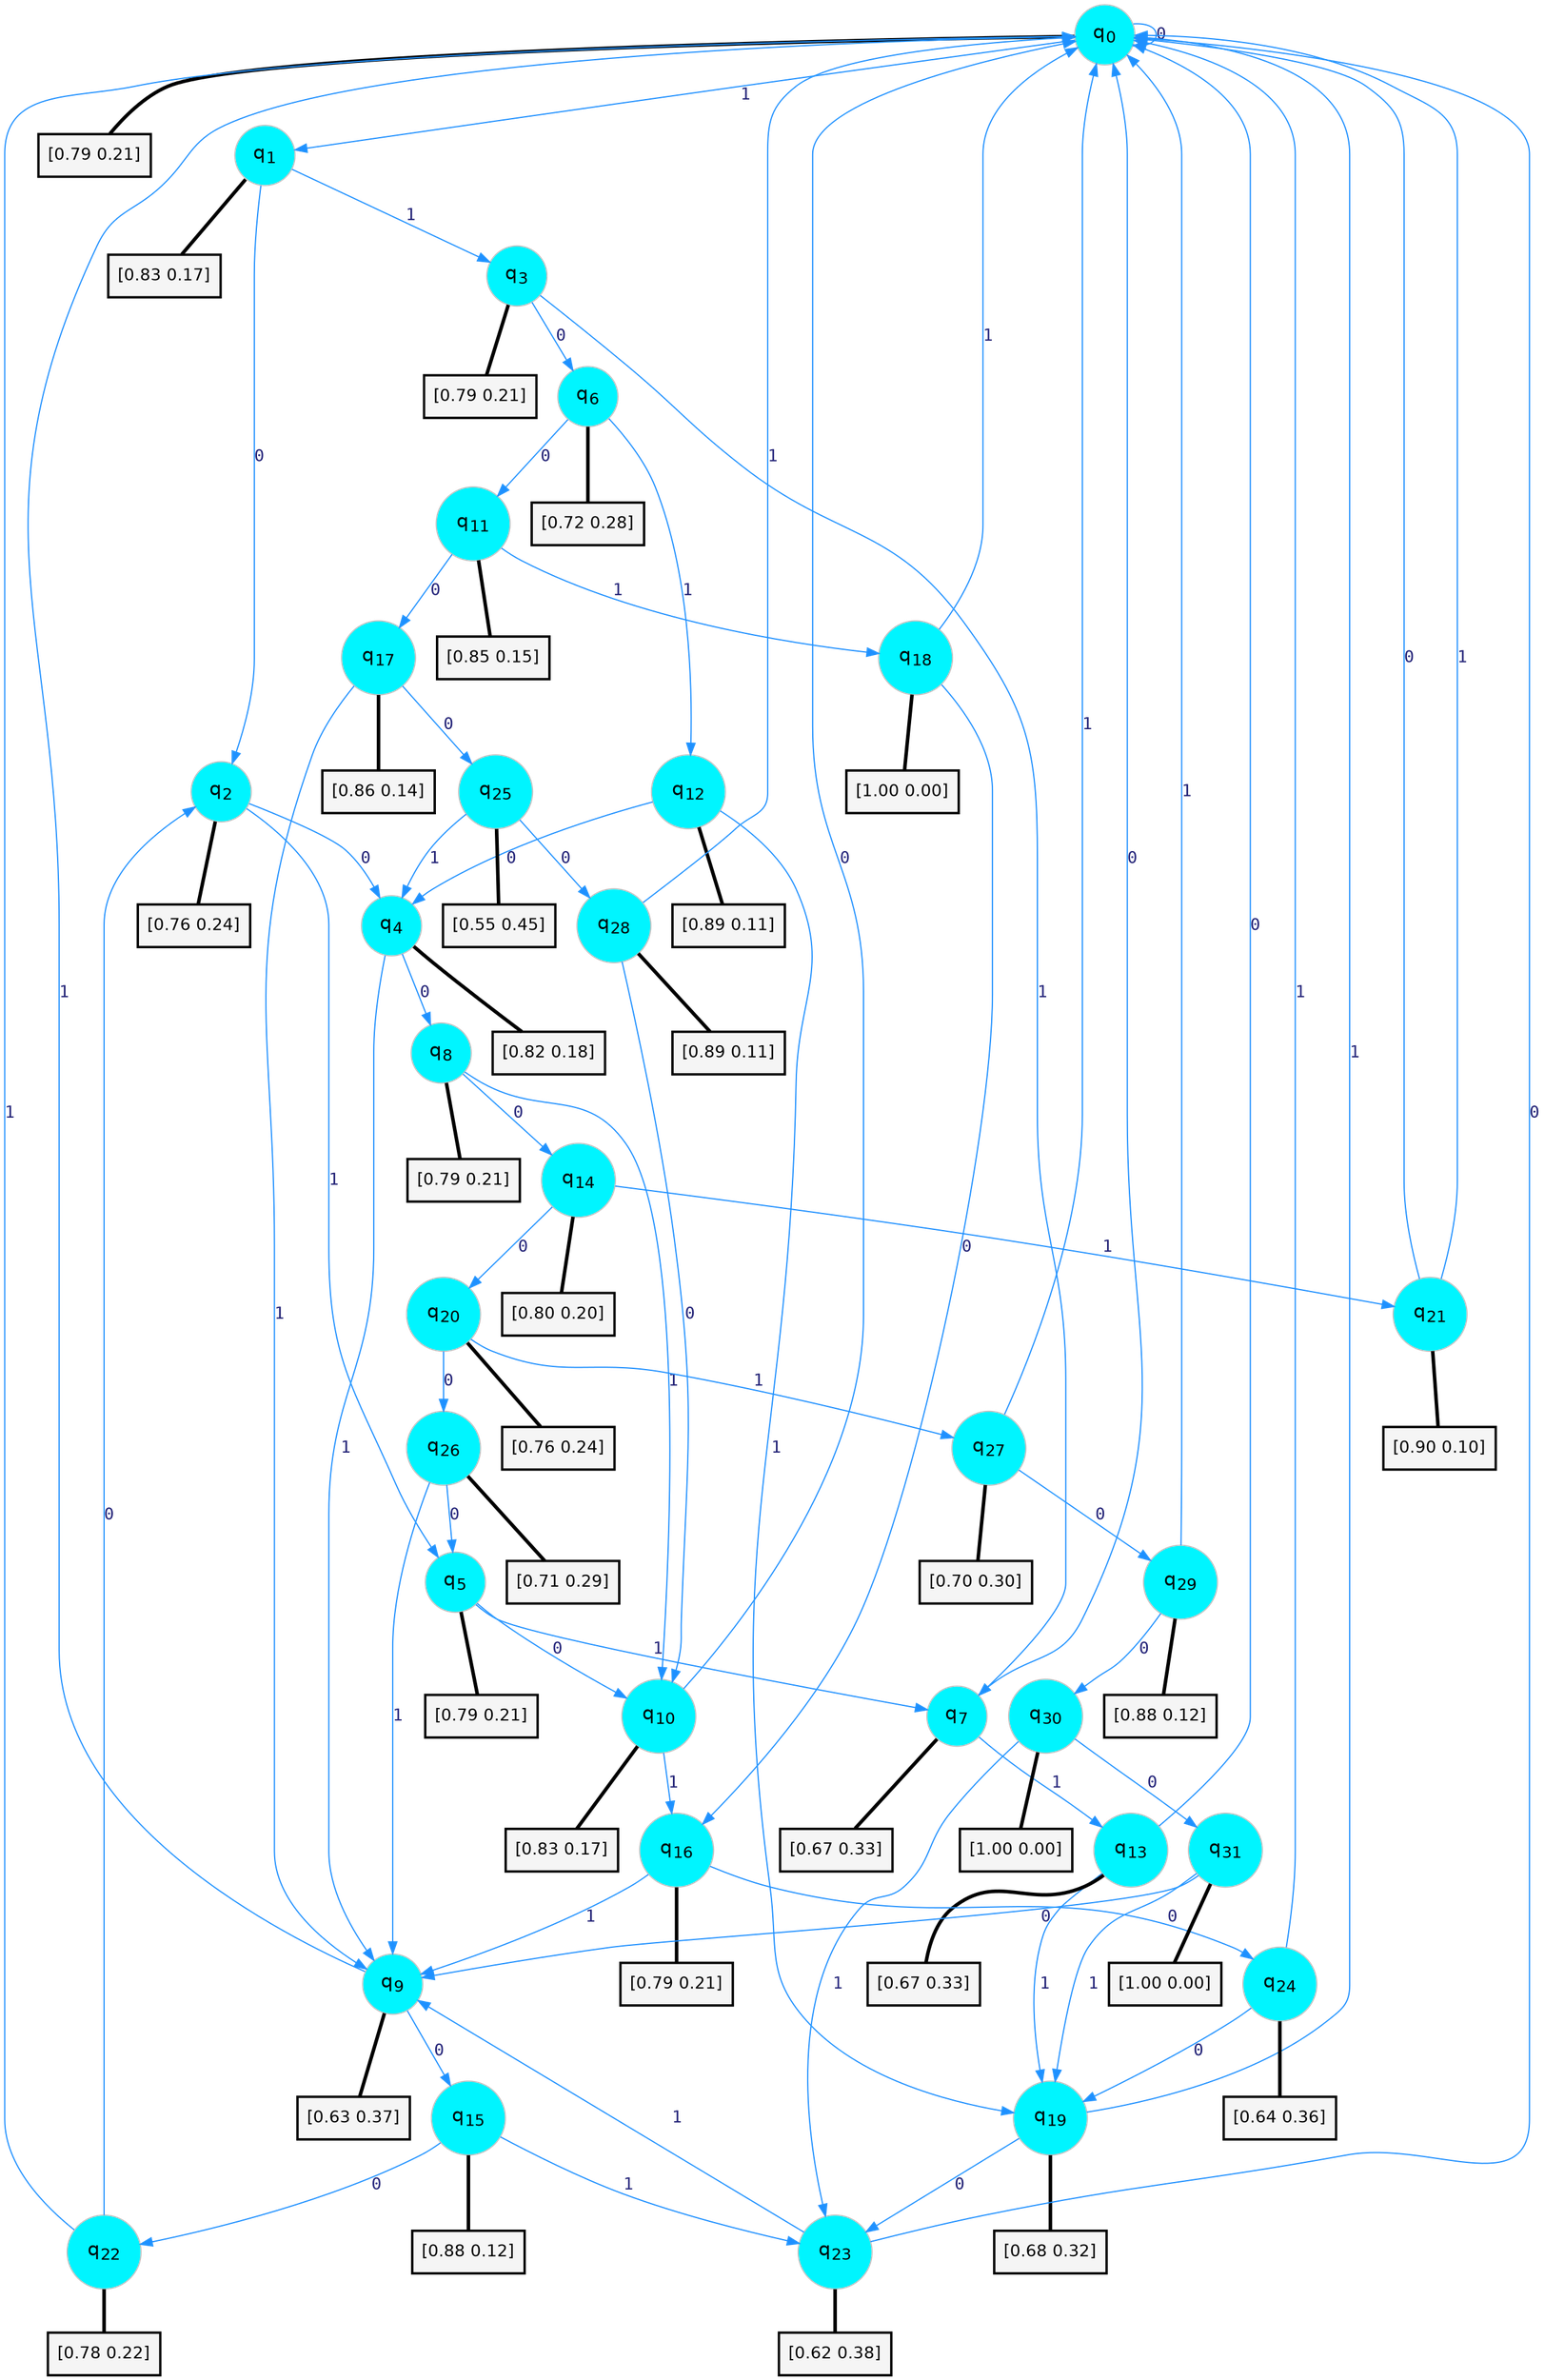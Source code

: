 digraph G {
graph [
bgcolor=transparent, dpi=300, rankdir=TD, size="40,25"];
node [
color=gray, fillcolor=turquoise1, fontcolor=black, fontname=Helvetica, fontsize=16, fontweight=bold, shape=circle, style=filled];
edge [
arrowsize=1, color=dodgerblue1, fontcolor=midnightblue, fontname=courier, fontweight=bold, penwidth=1, style=solid, weight=20];
0[label=<q<SUB>0</SUB>>];
1[label=<q<SUB>1</SUB>>];
2[label=<q<SUB>2</SUB>>];
3[label=<q<SUB>3</SUB>>];
4[label=<q<SUB>4</SUB>>];
5[label=<q<SUB>5</SUB>>];
6[label=<q<SUB>6</SUB>>];
7[label=<q<SUB>7</SUB>>];
8[label=<q<SUB>8</SUB>>];
9[label=<q<SUB>9</SUB>>];
10[label=<q<SUB>10</SUB>>];
11[label=<q<SUB>11</SUB>>];
12[label=<q<SUB>12</SUB>>];
13[label=<q<SUB>13</SUB>>];
14[label=<q<SUB>14</SUB>>];
15[label=<q<SUB>15</SUB>>];
16[label=<q<SUB>16</SUB>>];
17[label=<q<SUB>17</SUB>>];
18[label=<q<SUB>18</SUB>>];
19[label=<q<SUB>19</SUB>>];
20[label=<q<SUB>20</SUB>>];
21[label=<q<SUB>21</SUB>>];
22[label=<q<SUB>22</SUB>>];
23[label=<q<SUB>23</SUB>>];
24[label=<q<SUB>24</SUB>>];
25[label=<q<SUB>25</SUB>>];
26[label=<q<SUB>26</SUB>>];
27[label=<q<SUB>27</SUB>>];
28[label=<q<SUB>28</SUB>>];
29[label=<q<SUB>29</SUB>>];
30[label=<q<SUB>30</SUB>>];
31[label=<q<SUB>31</SUB>>];
32[label="[0.79 0.21]", shape=box,fontcolor=black, fontname=Helvetica, fontsize=14, penwidth=2, fillcolor=whitesmoke,color=black];
33[label="[0.83 0.17]", shape=box,fontcolor=black, fontname=Helvetica, fontsize=14, penwidth=2, fillcolor=whitesmoke,color=black];
34[label="[0.76 0.24]", shape=box,fontcolor=black, fontname=Helvetica, fontsize=14, penwidth=2, fillcolor=whitesmoke,color=black];
35[label="[0.79 0.21]", shape=box,fontcolor=black, fontname=Helvetica, fontsize=14, penwidth=2, fillcolor=whitesmoke,color=black];
36[label="[0.82 0.18]", shape=box,fontcolor=black, fontname=Helvetica, fontsize=14, penwidth=2, fillcolor=whitesmoke,color=black];
37[label="[0.79 0.21]", shape=box,fontcolor=black, fontname=Helvetica, fontsize=14, penwidth=2, fillcolor=whitesmoke,color=black];
38[label="[0.72 0.28]", shape=box,fontcolor=black, fontname=Helvetica, fontsize=14, penwidth=2, fillcolor=whitesmoke,color=black];
39[label="[0.67 0.33]", shape=box,fontcolor=black, fontname=Helvetica, fontsize=14, penwidth=2, fillcolor=whitesmoke,color=black];
40[label="[0.79 0.21]", shape=box,fontcolor=black, fontname=Helvetica, fontsize=14, penwidth=2, fillcolor=whitesmoke,color=black];
41[label="[0.63 0.37]", shape=box,fontcolor=black, fontname=Helvetica, fontsize=14, penwidth=2, fillcolor=whitesmoke,color=black];
42[label="[0.83 0.17]", shape=box,fontcolor=black, fontname=Helvetica, fontsize=14, penwidth=2, fillcolor=whitesmoke,color=black];
43[label="[0.85 0.15]", shape=box,fontcolor=black, fontname=Helvetica, fontsize=14, penwidth=2, fillcolor=whitesmoke,color=black];
44[label="[0.89 0.11]", shape=box,fontcolor=black, fontname=Helvetica, fontsize=14, penwidth=2, fillcolor=whitesmoke,color=black];
45[label="[0.67 0.33]", shape=box,fontcolor=black, fontname=Helvetica, fontsize=14, penwidth=2, fillcolor=whitesmoke,color=black];
46[label="[0.80 0.20]", shape=box,fontcolor=black, fontname=Helvetica, fontsize=14, penwidth=2, fillcolor=whitesmoke,color=black];
47[label="[0.88 0.12]", shape=box,fontcolor=black, fontname=Helvetica, fontsize=14, penwidth=2, fillcolor=whitesmoke,color=black];
48[label="[0.79 0.21]", shape=box,fontcolor=black, fontname=Helvetica, fontsize=14, penwidth=2, fillcolor=whitesmoke,color=black];
49[label="[0.86 0.14]", shape=box,fontcolor=black, fontname=Helvetica, fontsize=14, penwidth=2, fillcolor=whitesmoke,color=black];
50[label="[1.00 0.00]", shape=box,fontcolor=black, fontname=Helvetica, fontsize=14, penwidth=2, fillcolor=whitesmoke,color=black];
51[label="[0.68 0.32]", shape=box,fontcolor=black, fontname=Helvetica, fontsize=14, penwidth=2, fillcolor=whitesmoke,color=black];
52[label="[0.76 0.24]", shape=box,fontcolor=black, fontname=Helvetica, fontsize=14, penwidth=2, fillcolor=whitesmoke,color=black];
53[label="[0.90 0.10]", shape=box,fontcolor=black, fontname=Helvetica, fontsize=14, penwidth=2, fillcolor=whitesmoke,color=black];
54[label="[0.78 0.22]", shape=box,fontcolor=black, fontname=Helvetica, fontsize=14, penwidth=2, fillcolor=whitesmoke,color=black];
55[label="[0.62 0.38]", shape=box,fontcolor=black, fontname=Helvetica, fontsize=14, penwidth=2, fillcolor=whitesmoke,color=black];
56[label="[0.64 0.36]", shape=box,fontcolor=black, fontname=Helvetica, fontsize=14, penwidth=2, fillcolor=whitesmoke,color=black];
57[label="[0.55 0.45]", shape=box,fontcolor=black, fontname=Helvetica, fontsize=14, penwidth=2, fillcolor=whitesmoke,color=black];
58[label="[0.71 0.29]", shape=box,fontcolor=black, fontname=Helvetica, fontsize=14, penwidth=2, fillcolor=whitesmoke,color=black];
59[label="[0.70 0.30]", shape=box,fontcolor=black, fontname=Helvetica, fontsize=14, penwidth=2, fillcolor=whitesmoke,color=black];
60[label="[0.89 0.11]", shape=box,fontcolor=black, fontname=Helvetica, fontsize=14, penwidth=2, fillcolor=whitesmoke,color=black];
61[label="[0.88 0.12]", shape=box,fontcolor=black, fontname=Helvetica, fontsize=14, penwidth=2, fillcolor=whitesmoke,color=black];
62[label="[1.00 0.00]", shape=box,fontcolor=black, fontname=Helvetica, fontsize=14, penwidth=2, fillcolor=whitesmoke,color=black];
63[label="[1.00 0.00]", shape=box,fontcolor=black, fontname=Helvetica, fontsize=14, penwidth=2, fillcolor=whitesmoke,color=black];
0->0 [label=0];
0->1 [label=1];
0->32 [arrowhead=none, penwidth=3,color=black];
1->2 [label=0];
1->3 [label=1];
1->33 [arrowhead=none, penwidth=3,color=black];
2->4 [label=0];
2->5 [label=1];
2->34 [arrowhead=none, penwidth=3,color=black];
3->6 [label=0];
3->7 [label=1];
3->35 [arrowhead=none, penwidth=3,color=black];
4->8 [label=0];
4->9 [label=1];
4->36 [arrowhead=none, penwidth=3,color=black];
5->10 [label=0];
5->7 [label=1];
5->37 [arrowhead=none, penwidth=3,color=black];
6->11 [label=0];
6->12 [label=1];
6->38 [arrowhead=none, penwidth=3,color=black];
7->0 [label=0];
7->13 [label=1];
7->39 [arrowhead=none, penwidth=3,color=black];
8->14 [label=0];
8->10 [label=1];
8->40 [arrowhead=none, penwidth=3,color=black];
9->15 [label=0];
9->0 [label=1];
9->41 [arrowhead=none, penwidth=3,color=black];
10->0 [label=0];
10->16 [label=1];
10->42 [arrowhead=none, penwidth=3,color=black];
11->17 [label=0];
11->18 [label=1];
11->43 [arrowhead=none, penwidth=3,color=black];
12->4 [label=0];
12->19 [label=1];
12->44 [arrowhead=none, penwidth=3,color=black];
13->0 [label=0];
13->19 [label=1];
13->45 [arrowhead=none, penwidth=3,color=black];
14->20 [label=0];
14->21 [label=1];
14->46 [arrowhead=none, penwidth=3,color=black];
15->22 [label=0];
15->23 [label=1];
15->47 [arrowhead=none, penwidth=3,color=black];
16->24 [label=0];
16->9 [label=1];
16->48 [arrowhead=none, penwidth=3,color=black];
17->25 [label=0];
17->9 [label=1];
17->49 [arrowhead=none, penwidth=3,color=black];
18->16 [label=0];
18->0 [label=1];
18->50 [arrowhead=none, penwidth=3,color=black];
19->23 [label=0];
19->0 [label=1];
19->51 [arrowhead=none, penwidth=3,color=black];
20->26 [label=0];
20->27 [label=1];
20->52 [arrowhead=none, penwidth=3,color=black];
21->0 [label=0];
21->0 [label=1];
21->53 [arrowhead=none, penwidth=3,color=black];
22->2 [label=0];
22->0 [label=1];
22->54 [arrowhead=none, penwidth=3,color=black];
23->0 [label=0];
23->9 [label=1];
23->55 [arrowhead=none, penwidth=3,color=black];
24->19 [label=0];
24->0 [label=1];
24->56 [arrowhead=none, penwidth=3,color=black];
25->28 [label=0];
25->4 [label=1];
25->57 [arrowhead=none, penwidth=3,color=black];
26->5 [label=0];
26->9 [label=1];
26->58 [arrowhead=none, penwidth=3,color=black];
27->29 [label=0];
27->0 [label=1];
27->59 [arrowhead=none, penwidth=3,color=black];
28->10 [label=0];
28->0 [label=1];
28->60 [arrowhead=none, penwidth=3,color=black];
29->30 [label=0];
29->0 [label=1];
29->61 [arrowhead=none, penwidth=3,color=black];
30->31 [label=0];
30->23 [label=1];
30->62 [arrowhead=none, penwidth=3,color=black];
31->9 [label=0];
31->19 [label=1];
31->63 [arrowhead=none, penwidth=3,color=black];
}
